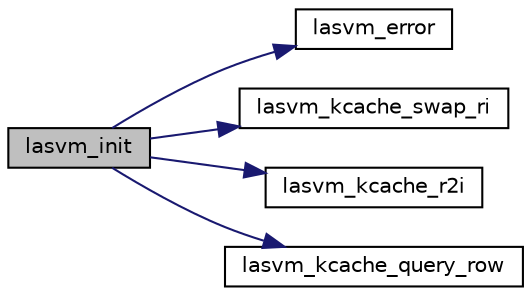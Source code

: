 digraph "lasvm_init"
{
  edge [fontname="Helvetica",fontsize="10",labelfontname="Helvetica",labelfontsize="10"];
  node [fontname="Helvetica",fontsize="10",shape=record];
  rankdir="LR";
  Node1 [label="lasvm_init",height=0.2,width=0.4,color="black", fillcolor="grey75", style="filled" fontcolor="black"];
  Node1 -> Node2 [color="midnightblue",fontsize="10",style="solid",fontname="Helvetica"];
  Node2 [label="lasvm_error",height=0.2,width=0.4,color="black", fillcolor="white", style="filled",URL="$messages_8c.html#a17c8c22c44756c9cdb8c9953c2eeb97f"];
  Node1 -> Node3 [color="midnightblue",fontsize="10",style="solid",fontname="Helvetica"];
  Node3 [label="lasvm_kcache_swap_ri",height=0.2,width=0.4,color="black", fillcolor="white", style="filled",URL="$kcache_8c.html#a23af4adf8dc466b999fe80ad78a21c7b"];
  Node1 -> Node4 [color="midnightblue",fontsize="10",style="solid",fontname="Helvetica"];
  Node4 [label="lasvm_kcache_r2i",height=0.2,width=0.4,color="black", fillcolor="white", style="filled",URL="$kcache_8c.html#a5f2800dd984dd18ef5648f5d2f18e6ca"];
  Node1 -> Node5 [color="midnightblue",fontsize="10",style="solid",fontname="Helvetica"];
  Node5 [label="lasvm_kcache_query_row",height=0.2,width=0.4,color="black", fillcolor="white", style="filled",URL="$kcache_8c.html#a111b8fc59673c97bec8d14fc60615266"];
}
